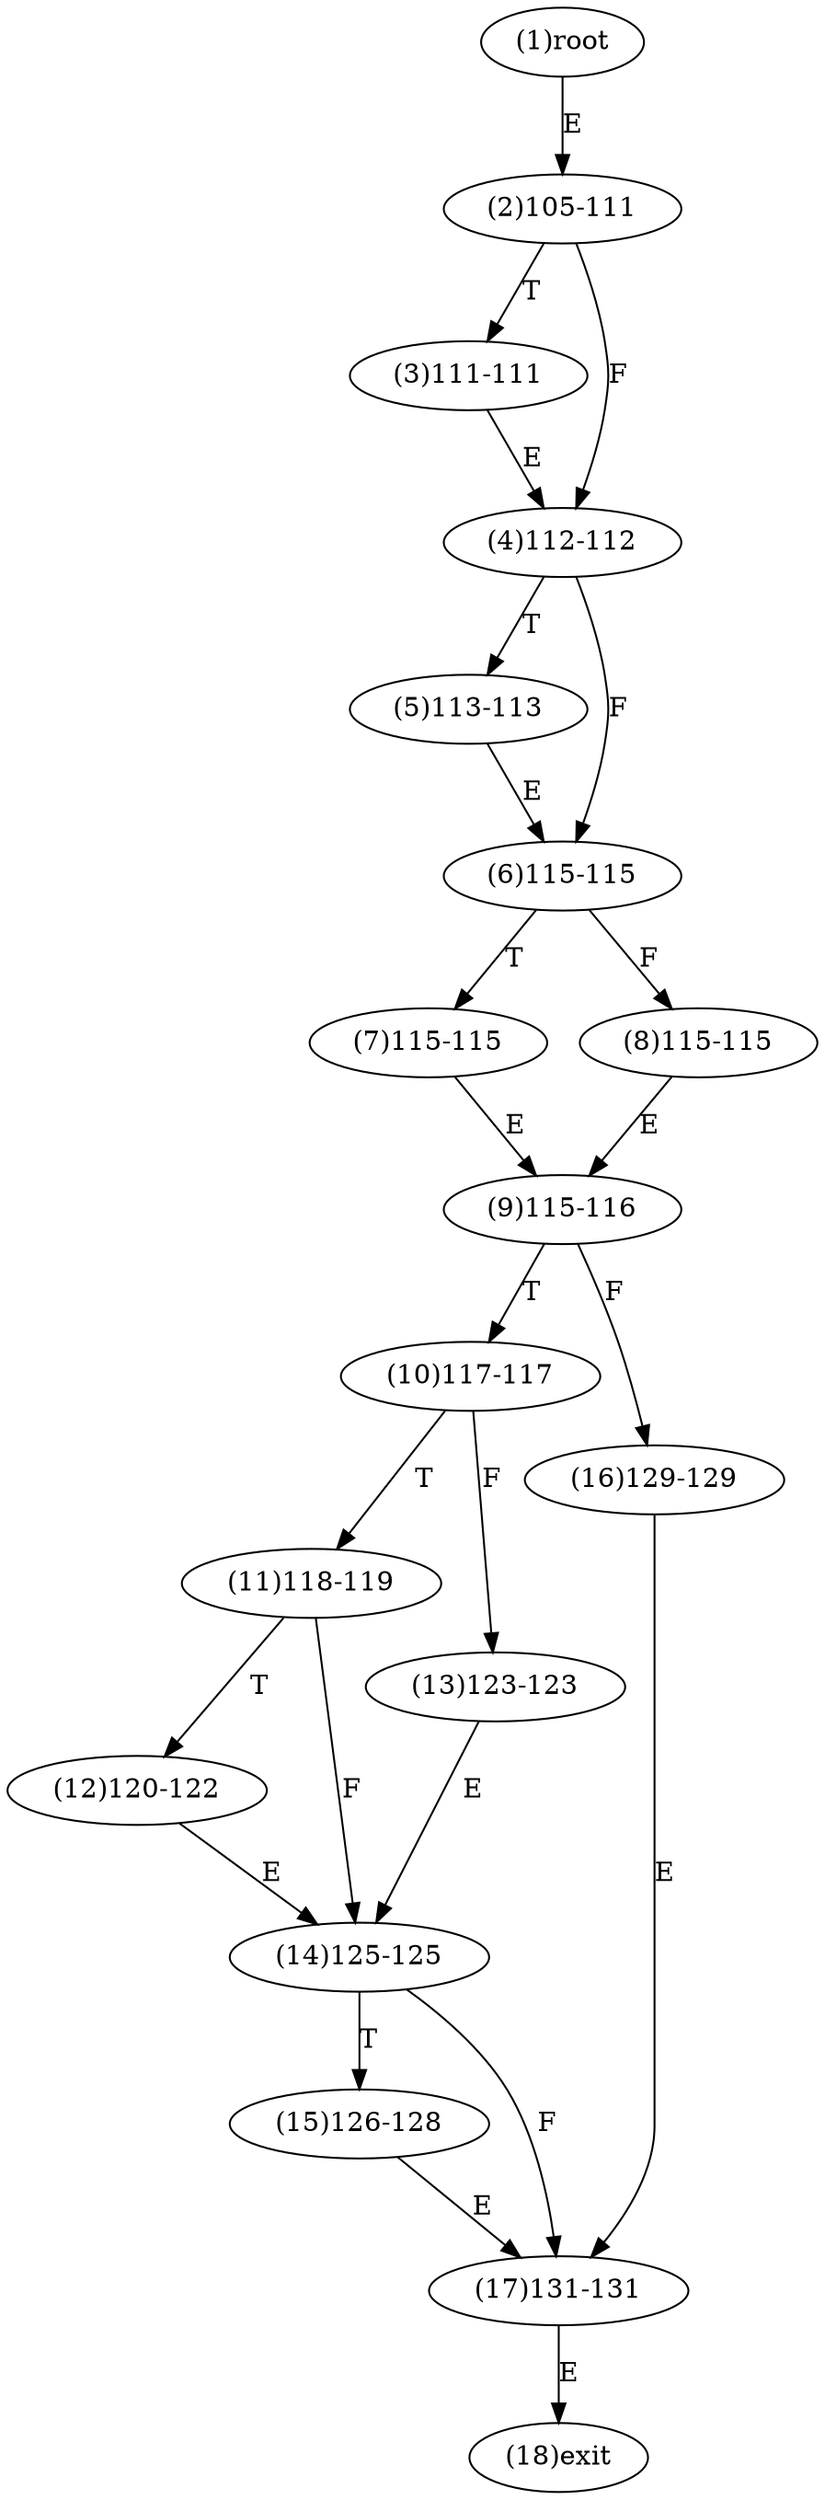 digraph "" { 
1[ label="(1)root"];
2[ label="(2)105-111"];
3[ label="(3)111-111"];
4[ label="(4)112-112"];
5[ label="(5)113-113"];
6[ label="(6)115-115"];
7[ label="(7)115-115"];
8[ label="(8)115-115"];
9[ label="(9)115-116"];
10[ label="(10)117-117"];
11[ label="(11)118-119"];
12[ label="(12)120-122"];
13[ label="(13)123-123"];
14[ label="(14)125-125"];
15[ label="(15)126-128"];
17[ label="(17)131-131"];
16[ label="(16)129-129"];
18[ label="(18)exit"];
1->2[ label="E"];
2->4[ label="F"];
2->3[ label="T"];
3->4[ label="E"];
4->6[ label="F"];
4->5[ label="T"];
5->6[ label="E"];
6->8[ label="F"];
6->7[ label="T"];
7->9[ label="E"];
8->9[ label="E"];
9->16[ label="F"];
9->10[ label="T"];
10->13[ label="F"];
10->11[ label="T"];
11->14[ label="F"];
11->12[ label="T"];
12->14[ label="E"];
13->14[ label="E"];
14->17[ label="F"];
14->15[ label="T"];
15->17[ label="E"];
16->17[ label="E"];
17->18[ label="E"];
}